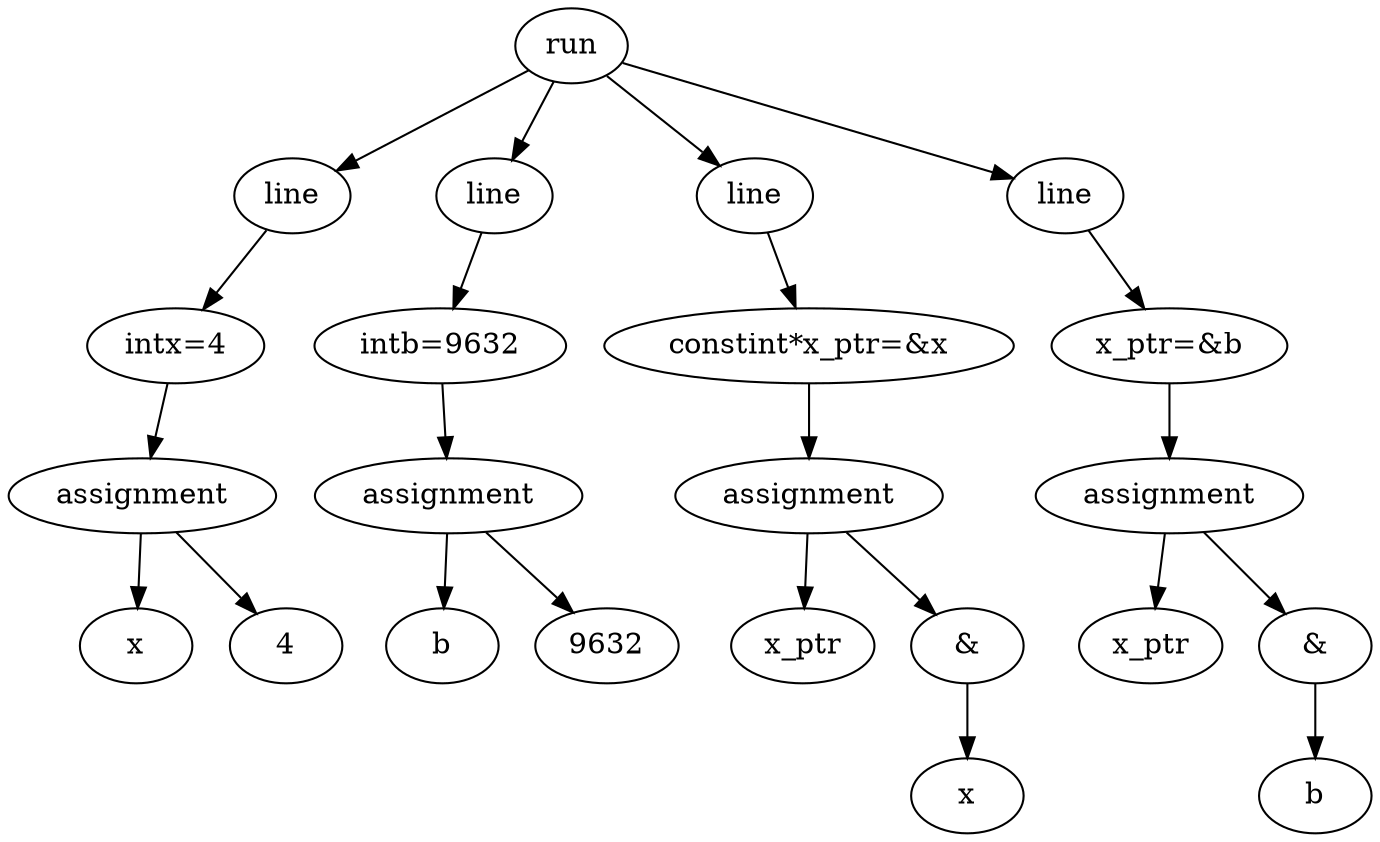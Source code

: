 digraph {
	8785898586389 [label=run]
	8785898575665 [label=line]
	8785898586389 -> 8785898575665
	8785899000286 [label="intx=4"]
	8785898575665 -> 8785899000286
	8785899000292 [label=assignment]
	8785899000286 -> 8785899000292
	8785899000229 [label=x]
	8785899000292 -> 8785899000229
	8785899000247 [label=4]
	8785899000292 -> 8785899000247
	8785899000343 [label=line]
	8785898586389 -> 8785899000343
	8785898999989 [label="intb=9632"]
	8785899000343 -> 8785898999989
	8785899000016 [label=assignment]
	8785898999989 -> 8785899000016
	8785899000304 [label=b]
	8785899000016 -> 8785899000304
	8785898999938 [label=9632]
	8785899000016 -> 8785898999938
	8785898999959 [label=line]
	8785898586389 -> 8785898999959
	8785899000052 [label="constint*x_ptr=&x"]
	8785898999959 -> 8785899000052
	8785899000253 [label=assignment]
	8785899000052 -> 8785899000253
	8785899000058 [label=x_ptr]
	8785899000253 -> 8785899000058
	8785898999854 [label="&"]
	8785899000253 -> 8785898999854
	8785899000046 [label=x]
	8785898999854 -> 8785899000046
	8785899000325 [label=line]
	8785898586389 -> 8785899000325
	8785899000145 [label="x_ptr=&b"]
	8785899000325 -> 8785899000145
	8785898999818 [label=assignment]
	8785899000145 -> 8785898999818
	8785899000007 [label=x_ptr]
	8785898999818 -> 8785899000007
	8785899000193 [label="&"]
	8785898999818 -> 8785899000193
	8785899000223 [label=b]
	8785899000193 -> 8785899000223
}
